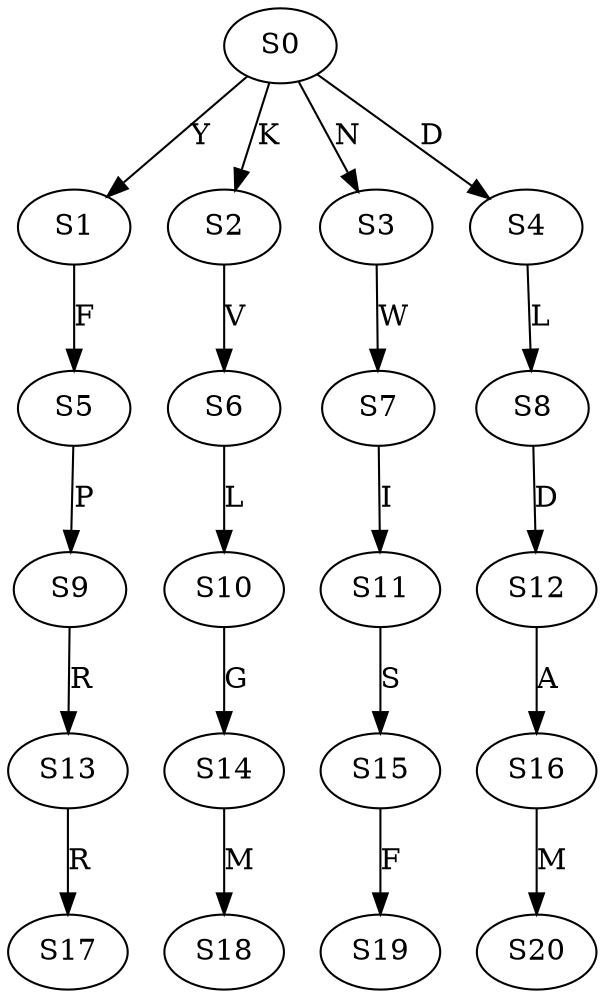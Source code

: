 strict digraph  {
	S0 -> S1 [ label = Y ];
	S0 -> S2 [ label = K ];
	S0 -> S3 [ label = N ];
	S0 -> S4 [ label = D ];
	S1 -> S5 [ label = F ];
	S2 -> S6 [ label = V ];
	S3 -> S7 [ label = W ];
	S4 -> S8 [ label = L ];
	S5 -> S9 [ label = P ];
	S6 -> S10 [ label = L ];
	S7 -> S11 [ label = I ];
	S8 -> S12 [ label = D ];
	S9 -> S13 [ label = R ];
	S10 -> S14 [ label = G ];
	S11 -> S15 [ label = S ];
	S12 -> S16 [ label = A ];
	S13 -> S17 [ label = R ];
	S14 -> S18 [ label = M ];
	S15 -> S19 [ label = F ];
	S16 -> S20 [ label = M ];
}

